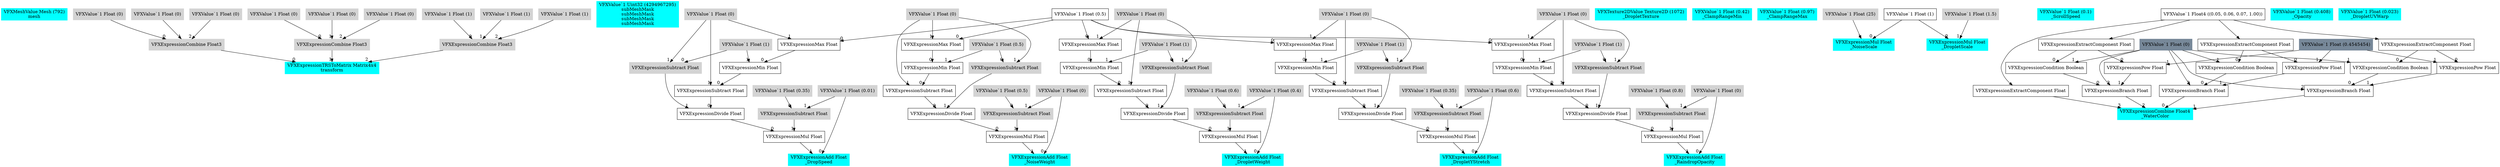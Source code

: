 digraph G {
node0 [shape="box" color="cyan" style="filled" label="VFXMeshValue Mesh (792)
mesh"]
node1 [shape="box" color="cyan" style="filled" label="VFXExpressionTRSToMatrix Matrix4x4
transform"]
node2 [shape="box" color="lightgray" style="filled" label="VFXExpressionCombine Float3"]
node3 [shape="box" color="lightgray" style="filled" label="VFXValue`1 Float (0)"]
node4 [shape="box" color="lightgray" style="filled" label="VFXValue`1 Float (0)"]
node5 [shape="box" color="lightgray" style="filled" label="VFXValue`1 Float (0)"]
node6 [shape="box" color="lightgray" style="filled" label="VFXExpressionCombine Float3"]
node7 [shape="box" color="lightgray" style="filled" label="VFXValue`1 Float (0)"]
node8 [shape="box" color="lightgray" style="filled" label="VFXValue`1 Float (0)"]
node9 [shape="box" color="lightgray" style="filled" label="VFXValue`1 Float (0)"]
node10 [shape="box" color="lightgray" style="filled" label="VFXExpressionCombine Float3"]
node11 [shape="box" color="lightgray" style="filled" label="VFXValue`1 Float (1)"]
node12 [shape="box" color="lightgray" style="filled" label="VFXValue`1 Float (1)"]
node13 [shape="box" color="lightgray" style="filled" label="VFXValue`1 Float (1)"]
node14 [shape="box" color="cyan" style="filled" label="VFXValue`1 Uint32 (4294967295)
subMeshMask
subMeshMask
subMeshMask
subMeshMask"]
node15 [shape="box" color="cyan" style="filled" label="VFXExpressionAdd Float
_DropSpeed"]
node16 [shape="box" color="lightgray" style="filled" label="VFXValue`1 Float (0.01)"]
node17 [shape="box" label="VFXExpressionMul Float"]
node18 [shape="box" label="VFXExpressionDivide Float"]
node19 [shape="box" label="VFXExpressionSubtract Float"]
node20 [shape="box" label="VFXExpressionMin Float"]
node21 [shape="box" label="VFXExpressionMax Float"]
node22 [shape="box" label="VFXValue`1 Float (0.5)"]
node23 [shape="box" color="lightgray" style="filled" label="VFXValue`1 Float (0)"]
node24 [shape="box" color="lightgray" style="filled" label="VFXValue`1 Float (1)"]
node25 [shape="box" color="lightgray" style="filled" label="VFXExpressionSubtract Float"]
node26 [shape="box" color="lightgray" style="filled" label="VFXExpressionSubtract Float"]
node27 [shape="box" color="lightgray" style="filled" label="VFXValue`1 Float (0.35)"]
node28 [shape="box" color="cyan" style="filled" label="VFXTexture2DValue Texture2D (1072)
_DropletTexture"]
node29 [shape="box" color="cyan" style="filled" label="VFXValue`1 Float (0.42)
_ClampRangeMin"]
node30 [shape="box" color="cyan" style="filled" label="VFXValue`1 Float (0.97)
_ClampRangeMax"]
node31 [shape="box" color="cyan" style="filled" label="VFXExpressionMul Float
_NoiseScale"]
node32 [shape="box" label="VFXValue`1 Float (1)"]
node33 [shape="box" color="lightgray" style="filled" label="VFXValue`1 Float (25)"]
node34 [shape="box" color="cyan" style="filled" label="VFXExpressionMul Float
_DropletScale"]
node35 [shape="box" color="lightgray" style="filled" label="VFXValue`1 Float (1.5)"]
node36 [shape="box" color="cyan" style="filled" label="VFXValue`1 Float (0.1)
_ScrollSpeed"]
node37 [shape="box" color="cyan" style="filled" label="VFXExpressionCombine Float4
_WaterColor"]
node38 [shape="box" label="VFXExpressionBranch Float"]
node39 [shape="box" label="VFXExpressionCondition Boolean"]
node40 [shape="box" label="VFXExpressionExtractComponent Float"]
node41 [shape="box" label="VFXValue`1 Float4 ((0.05, 0.06, 0.07, 1.00))"]
node42 [shape="box" color="lightslategray" style="filled" label="VFXValue`1 Float (0)"]
node43 [shape="box" label="VFXExpressionPow Float"]
node44 [shape="box" color="lightslategray" style="filled" label="VFXValue`1 Float (0.4545454)"]
node45 [shape="box" label="VFXExpressionBranch Float"]
node46 [shape="box" label="VFXExpressionCondition Boolean"]
node47 [shape="box" label="VFXExpressionExtractComponent Float"]
node48 [shape="box" label="VFXExpressionPow Float"]
node49 [shape="box" label="VFXExpressionBranch Float"]
node50 [shape="box" label="VFXExpressionCondition Boolean"]
node51 [shape="box" label="VFXExpressionExtractComponent Float"]
node52 [shape="box" label="VFXExpressionPow Float"]
node53 [shape="box" label="VFXExpressionExtractComponent Float"]
node54 [shape="box" color="cyan" style="filled" label="VFXValue`1 Float (0.408)
_Opacity"]
node55 [shape="box" color="cyan" style="filled" label="VFXExpressionAdd Float
_NoiseWeight"]
node56 [shape="box" color="lightgray" style="filled" label="VFXValue`1 Float (0)"]
node57 [shape="box" label="VFXExpressionMul Float"]
node58 [shape="box" label="VFXExpressionDivide Float"]
node59 [shape="box" label="VFXExpressionSubtract Float"]
node60 [shape="box" label="VFXExpressionMin Float"]
node61 [shape="box" label="VFXExpressionMax Float"]
node62 [shape="box" color="lightgray" style="filled" label="VFXValue`1 Float (0)"]
node63 [shape="box" color="lightgray" style="filled" label="VFXValue`1 Float (0.5)"]
node64 [shape="box" color="lightgray" style="filled" label="VFXExpressionSubtract Float"]
node65 [shape="box" color="lightgray" style="filled" label="VFXExpressionSubtract Float"]
node66 [shape="box" color="lightgray" style="filled" label="VFXValue`1 Float (0.5)"]
node67 [shape="box" color="cyan" style="filled" label="VFXExpressionAdd Float
_DropletWeight"]
node68 [shape="box" color="lightgray" style="filled" label="VFXValue`1 Float (0.4)"]
node69 [shape="box" label="VFXExpressionMul Float"]
node70 [shape="box" label="VFXExpressionDivide Float"]
node71 [shape="box" label="VFXExpressionSubtract Float"]
node72 [shape="box" label="VFXExpressionMin Float"]
node73 [shape="box" label="VFXExpressionMax Float"]
node74 [shape="box" color="lightgray" style="filled" label="VFXValue`1 Float (0)"]
node75 [shape="box" color="lightgray" style="filled" label="VFXValue`1 Float (1)"]
node76 [shape="box" color="lightgray" style="filled" label="VFXExpressionSubtract Float"]
node77 [shape="box" color="lightgray" style="filled" label="VFXExpressionSubtract Float"]
node78 [shape="box" color="lightgray" style="filled" label="VFXValue`1 Float (0.6)"]
node79 [shape="box" color="cyan" style="filled" label="VFXExpressionAdd Float
_DropletYStretch"]
node80 [shape="box" color="lightgray" style="filled" label="VFXValue`1 Float (0.6)"]
node81 [shape="box" label="VFXExpressionMul Float"]
node82 [shape="box" label="VFXExpressionDivide Float"]
node83 [shape="box" label="VFXExpressionSubtract Float"]
node84 [shape="box" label="VFXExpressionMin Float"]
node85 [shape="box" label="VFXExpressionMax Float"]
node86 [shape="box" color="lightgray" style="filled" label="VFXValue`1 Float (0)"]
node87 [shape="box" color="lightgray" style="filled" label="VFXValue`1 Float (1)"]
node88 [shape="box" color="lightgray" style="filled" label="VFXExpressionSubtract Float"]
node89 [shape="box" color="lightgray" style="filled" label="VFXExpressionSubtract Float"]
node90 [shape="box" color="lightgray" style="filled" label="VFXValue`1 Float (0.35)"]
node91 [shape="box" color="cyan" style="filled" label="VFXValue`1 Float (0.023)
_DropletUVWarp"]
node92 [shape="box" color="cyan" style="filled" label="VFXExpressionAdd Float
_RaindropOpacity"]
node93 [shape="box" color="lightgray" style="filled" label="VFXValue`1 Float (0)"]
node94 [shape="box" label="VFXExpressionMul Float"]
node95 [shape="box" label="VFXExpressionDivide Float"]
node96 [shape="box" label="VFXExpressionSubtract Float"]
node97 [shape="box" label="VFXExpressionMin Float"]
node98 [shape="box" label="VFXExpressionMax Float"]
node99 [shape="box" color="lightgray" style="filled" label="VFXValue`1 Float (0)"]
node100 [shape="box" color="lightgray" style="filled" label="VFXValue`1 Float (1)"]
node101 [shape="box" color="lightgray" style="filled" label="VFXExpressionSubtract Float"]
node102 [shape="box" color="lightgray" style="filled" label="VFXExpressionSubtract Float"]
node103 [shape="box" color="lightgray" style="filled" label="VFXValue`1 Float (0.8)"]
node2 -> node1 [headlabel="0"]
node6 -> node1 [headlabel="1"]
node10 -> node1 [headlabel="2"]
node3 -> node2 [headlabel="0"]
node4 -> node2 [headlabel="1"]
node5 -> node2 [headlabel="2"]
node7 -> node6 [headlabel="0"]
node8 -> node6 [headlabel="1"]
node9 -> node6 [headlabel="2"]
node11 -> node10 [headlabel="0"]
node12 -> node10 [headlabel="1"]
node13 -> node10 [headlabel="2"]
node16 -> node15 [headlabel="0"]
node17 -> node15 [headlabel="1"]
node18 -> node17 [headlabel="0"]
node26 -> node17 [headlabel="1"]
node19 -> node18 [headlabel="0"]
node25 -> node18 [headlabel="1"]
node20 -> node19 [headlabel="0"]
node23 -> node19 [headlabel="1"]
node21 -> node20 [headlabel="0"]
node24 -> node20 [headlabel="1"]
node22 -> node21 [headlabel="0"]
node23 -> node21 [headlabel="1"]
node24 -> node25 [headlabel="0"]
node23 -> node25 [headlabel="1"]
node27 -> node26 [headlabel="0"]
node16 -> node26 [headlabel="1"]
node32 -> node31 [headlabel="0"]
node33 -> node31 [headlabel="1"]
node32 -> node34 [headlabel="0"]
node35 -> node34 [headlabel="1"]
node38 -> node37 [headlabel="0"]
node45 -> node37 [headlabel="1"]
node49 -> node37 [headlabel="2"]
node53 -> node37 [headlabel="3"]
node39 -> node38 [headlabel="0"]
node43 -> node38 [headlabel="1"]
node42 -> node38 [headlabel="2"]
node40 -> node39 [headlabel="0"]
node42 -> node39 [headlabel="1"]
node41 -> node40 
node40 -> node43 [headlabel="0"]
node44 -> node43 [headlabel="1"]
node46 -> node45 [headlabel="0"]
node48 -> node45 [headlabel="1"]
node42 -> node45 [headlabel="2"]
node47 -> node46 [headlabel="0"]
node42 -> node46 [headlabel="1"]
node41 -> node47 
node47 -> node48 [headlabel="0"]
node44 -> node48 [headlabel="1"]
node50 -> node49 [headlabel="0"]
node52 -> node49 [headlabel="1"]
node42 -> node49 [headlabel="2"]
node51 -> node50 [headlabel="0"]
node42 -> node50 [headlabel="1"]
node41 -> node51 
node51 -> node52 [headlabel="0"]
node44 -> node52 [headlabel="1"]
node41 -> node53 
node56 -> node55 [headlabel="0"]
node57 -> node55 [headlabel="1"]
node58 -> node57 [headlabel="0"]
node65 -> node57 [headlabel="1"]
node59 -> node58 [headlabel="0"]
node64 -> node58 [headlabel="1"]
node60 -> node59 [headlabel="0"]
node62 -> node59 [headlabel="1"]
node61 -> node60 [headlabel="0"]
node63 -> node60 [headlabel="1"]
node22 -> node61 [headlabel="0"]
node62 -> node61 [headlabel="1"]
node63 -> node64 [headlabel="0"]
node62 -> node64 [headlabel="1"]
node66 -> node65 [headlabel="0"]
node56 -> node65 [headlabel="1"]
node68 -> node67 [headlabel="0"]
node69 -> node67 [headlabel="1"]
node70 -> node69 [headlabel="0"]
node77 -> node69 [headlabel="1"]
node71 -> node70 [headlabel="0"]
node76 -> node70 [headlabel="1"]
node72 -> node71 [headlabel="0"]
node74 -> node71 [headlabel="1"]
node73 -> node72 [headlabel="0"]
node75 -> node72 [headlabel="1"]
node22 -> node73 [headlabel="0"]
node74 -> node73 [headlabel="1"]
node75 -> node76 [headlabel="0"]
node74 -> node76 [headlabel="1"]
node78 -> node77 [headlabel="0"]
node68 -> node77 [headlabel="1"]
node80 -> node79 [headlabel="0"]
node81 -> node79 [headlabel="1"]
node82 -> node81 [headlabel="0"]
node89 -> node81 [headlabel="1"]
node83 -> node82 [headlabel="0"]
node88 -> node82 [headlabel="1"]
node84 -> node83 [headlabel="0"]
node86 -> node83 [headlabel="1"]
node85 -> node84 [headlabel="0"]
node87 -> node84 [headlabel="1"]
node22 -> node85 [headlabel="0"]
node86 -> node85 [headlabel="1"]
node87 -> node88 [headlabel="0"]
node86 -> node88 [headlabel="1"]
node90 -> node89 [headlabel="0"]
node80 -> node89 [headlabel="1"]
node93 -> node92 [headlabel="0"]
node94 -> node92 [headlabel="1"]
node95 -> node94 [headlabel="0"]
node102 -> node94 [headlabel="1"]
node96 -> node95 [headlabel="0"]
node101 -> node95 [headlabel="1"]
node97 -> node96 [headlabel="0"]
node99 -> node96 [headlabel="1"]
node98 -> node97 [headlabel="0"]
node100 -> node97 [headlabel="1"]
node22 -> node98 [headlabel="0"]
node99 -> node98 [headlabel="1"]
node100 -> node101 [headlabel="0"]
node99 -> node101 [headlabel="1"]
node103 -> node102 [headlabel="0"]
node93 -> node102 [headlabel="1"]
}
